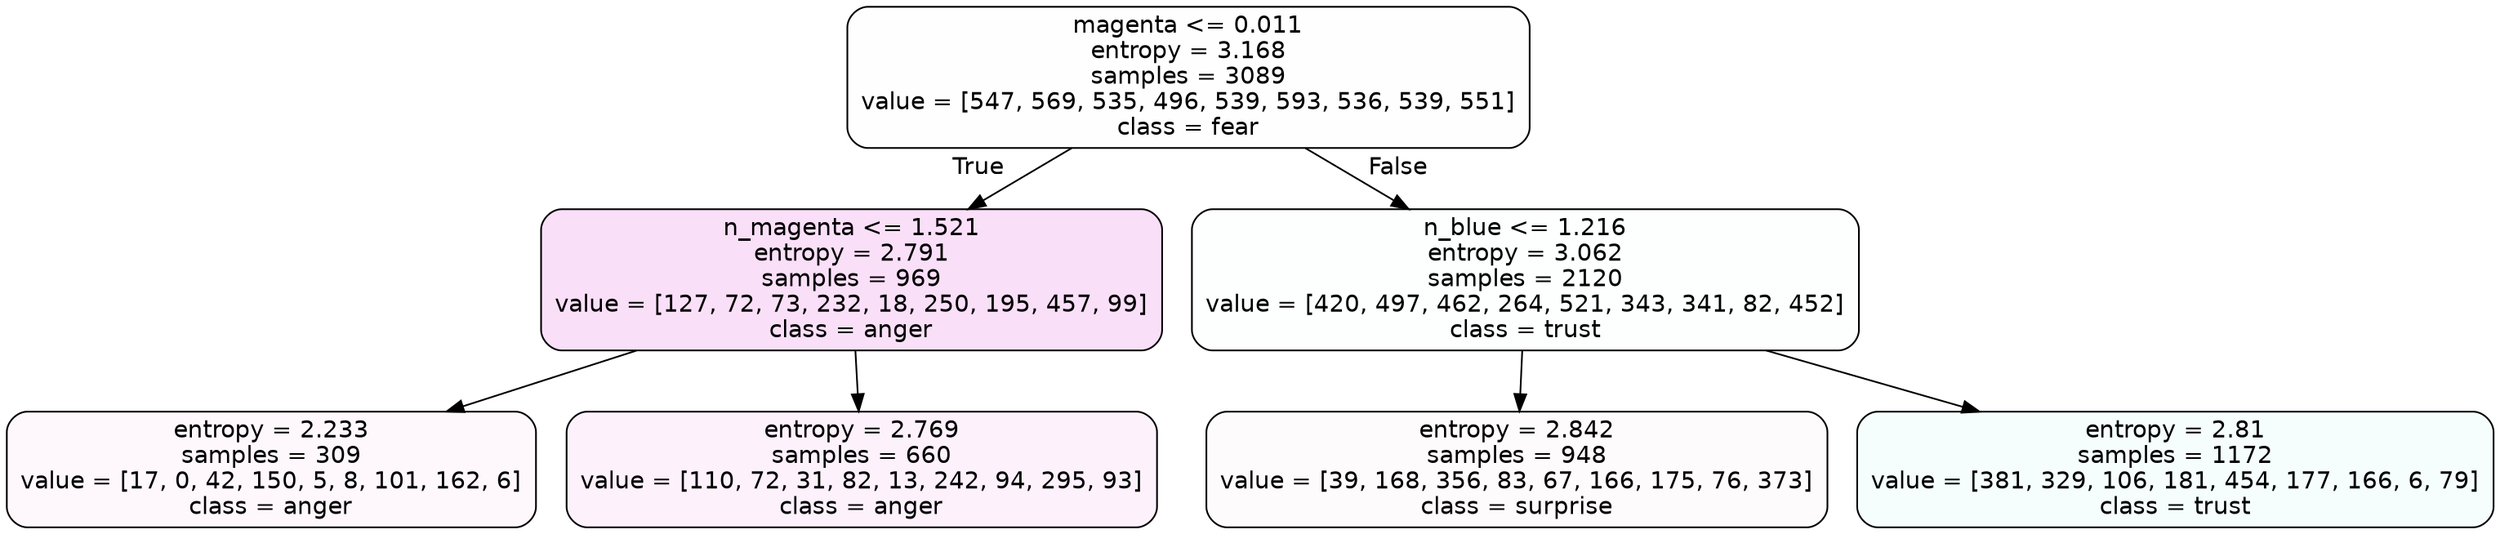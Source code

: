 digraph Tree {
node [shape=box, style="filled, rounded", color="black", fontname=helvetica] ;
edge [fontname=helvetica] ;
0 [label="magenta <= 0.011\nentropy = 3.168\nsamples = 3089\nvalue = [547, 569, 535, 496, 539, 593, 536, 539, 551]\nclass = fear", fillcolor="#3964e501"] ;
1 [label="n_magenta <= 1.521\nentropy = 2.791\nsamples = 969\nvalue = [127, 72, 73, 232, 18, 250, 195, 457, 99]\nclass = anger", fillcolor="#e539d729"] ;
0 -> 1 [labeldistance=2.5, labelangle=45, headlabel="True"] ;
2 [label="entropy = 2.233\nsamples = 309\nvalue = [17, 0, 42, 150, 5, 8, 101, 162, 6]\nclass = anger", fillcolor="#e539d709"] ;
1 -> 2 ;
3 [label="entropy = 2.769\nsamples = 660\nvalue = [110, 72, 31, 82, 13, 242, 94, 295, 93]\nclass = anger", fillcolor="#e539d711"] ;
1 -> 3 ;
4 [label="n_blue <= 1.216\nentropy = 3.062\nsamples = 2120\nvalue = [420, 497, 462, 264, 521, 343, 341, 82, 452]\nclass = trust", fillcolor="#39d7e502"] ;
0 -> 4 [labeldistance=2.5, labelangle=-45, headlabel="False"] ;
5 [label="entropy = 2.842\nsamples = 948\nvalue = [39, 168, 356, 83, 67, 166, 175, 76, 373]\nclass = surprise", fillcolor="#e5396404"] ;
4 -> 5 ;
6 [label="entropy = 2.81\nsamples = 1172\nvalue = [381, 329, 106, 181, 454, 177, 166, 6, 79]\nclass = trust", fillcolor="#39d7e50c"] ;
4 -> 6 ;
}